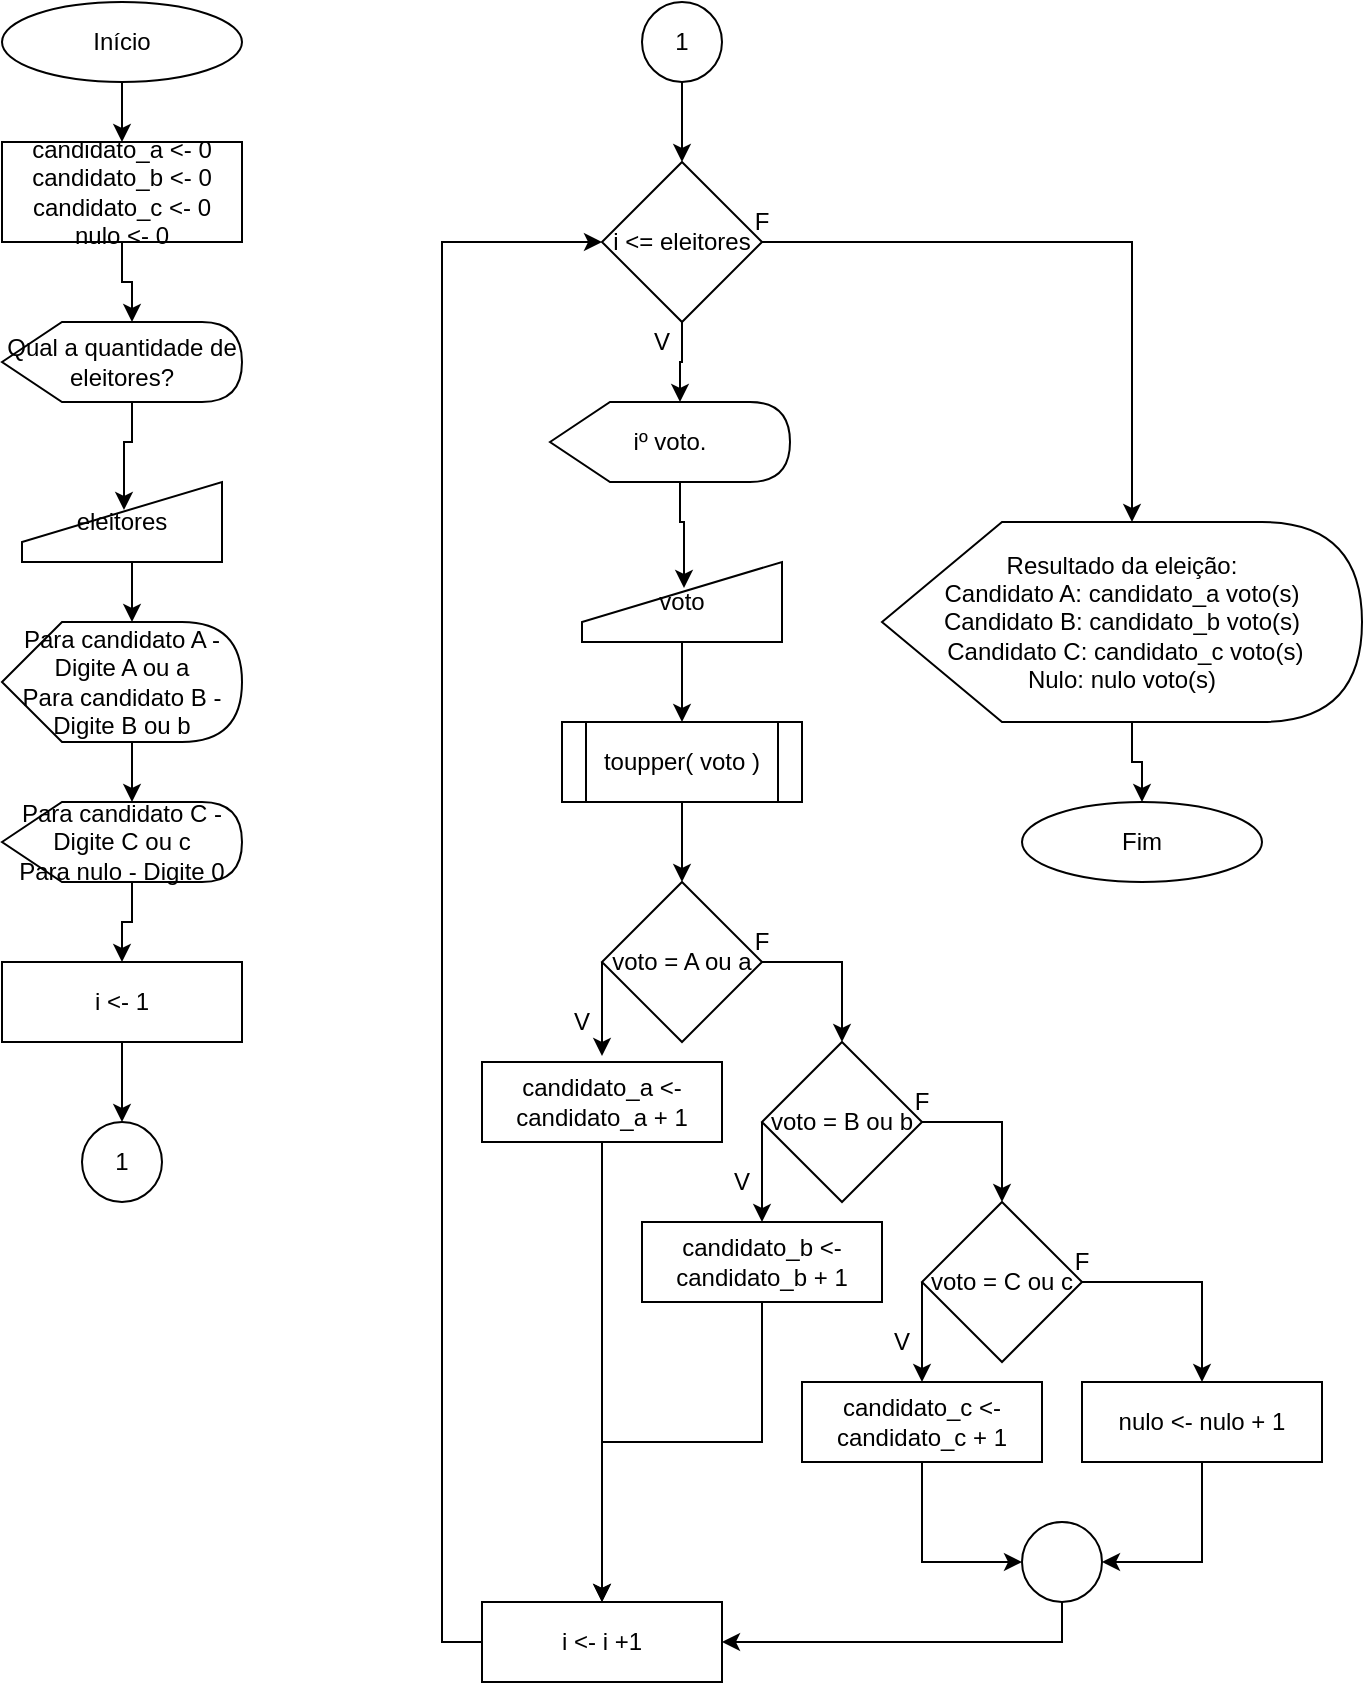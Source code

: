 <mxfile version="14.6.5" type="device"><diagram id="eR1Zb5RVLTV1uuEW3yPG" name="Page-1"><mxGraphModel dx="1108" dy="1549" grid="1" gridSize="10" guides="1" tooltips="1" connect="1" arrows="1" fold="1" page="1" pageScale="1" pageWidth="827" pageHeight="1169" math="0" shadow="0"><root><mxCell id="0"/><mxCell id="1" parent="0"/><mxCell id="ILk-ST_QnniMVwF21fKz-88" style="edgeStyle=orthogonalEdgeStyle;rounded=0;orthogonalLoop=1;jettySize=auto;html=1;exitX=0.5;exitY=1;exitDx=0;exitDy=0;entryX=0.5;entryY=0;entryDx=0;entryDy=0;" parent="1" source="NN8kFv3UxyB4Z3Qv7Q7P-1" target="ILk-ST_QnniMVwF21fKz-87" edge="1"><mxGeometry relative="1" as="geometry"/></mxCell><mxCell id="NN8kFv3UxyB4Z3Qv7Q7P-1" value="Início" style="ellipse;whiteSpace=wrap;html=1;" parent="1" vertex="1"><mxGeometry x="80" y="-400" width="120" height="40" as="geometry"/></mxCell><mxCell id="ILk-ST_QnniMVwF21fKz-4" style="edgeStyle=orthogonalEdgeStyle;rounded=0;orthogonalLoop=1;jettySize=auto;html=1;exitX=0;exitY=0;exitDx=65;exitDy=40;exitPerimeter=0;entryX=0.51;entryY=0.35;entryDx=0;entryDy=0;entryPerimeter=0;" parent="1" source="NN8kFv3UxyB4Z3Qv7Q7P-3" target="NN8kFv3UxyB4Z3Qv7Q7P-5" edge="1"><mxGeometry relative="1" as="geometry"/></mxCell><mxCell id="NN8kFv3UxyB4Z3Qv7Q7P-3" value="Qual a quantidade de eleitores?" style="shape=display;whiteSpace=wrap;html=1;" parent="1" vertex="1"><mxGeometry x="80" y="-240" width="120" height="40" as="geometry"/></mxCell><mxCell id="ILk-ST_QnniMVwF21fKz-5" style="edgeStyle=orthogonalEdgeStyle;rounded=0;orthogonalLoop=1;jettySize=auto;html=1;exitX=0.5;exitY=1;exitDx=0;exitDy=0;entryX=0;entryY=0;entryDx=65;entryDy=0;entryPerimeter=0;" parent="1" source="NN8kFv3UxyB4Z3Qv7Q7P-5" target="ILk-ST_QnniMVwF21fKz-2" edge="1"><mxGeometry relative="1" as="geometry"/></mxCell><mxCell id="NN8kFv3UxyB4Z3Qv7Q7P-5" value="eleitores" style="shape=manualInput;whiteSpace=wrap;html=1;" parent="1" vertex="1"><mxGeometry x="90" y="-160" width="100" height="40" as="geometry"/></mxCell><mxCell id="NN8kFv3UxyB4Z3Qv7Q7P-32" style="edgeStyle=orthogonalEdgeStyle;rounded=0;orthogonalLoop=1;jettySize=auto;html=1;exitX=1;exitY=0.5;exitDx=0;exitDy=0;entryX=0.5;entryY=0;entryDx=0;entryDy=0;" parent="1" edge="1"><mxGeometry relative="1" as="geometry"><mxPoint x="560" y="400" as="sourcePoint"/></mxGeometry></mxCell><mxCell id="NN8kFv3UxyB4Z3Qv7Q7P-39" style="edgeStyle=orthogonalEdgeStyle;rounded=0;orthogonalLoop=1;jettySize=auto;html=1;exitX=0;exitY=0.5;exitDx=0;exitDy=0;entryX=0;entryY=0;entryDx=40;entryDy=0;entryPerimeter=0;" parent="1" edge="1"><mxGeometry relative="1" as="geometry"><mxPoint x="480" y="400" as="sourcePoint"/></mxGeometry></mxCell><mxCell id="NN8kFv3UxyB4Z3Qv7Q7P-33" style="edgeStyle=orthogonalEdgeStyle;rounded=0;orthogonalLoop=1;jettySize=auto;html=1;exitX=1;exitY=0.5;exitDx=0;exitDy=0;" parent="1" edge="1"><mxGeometry relative="1" as="geometry"><mxPoint x="640" y="480" as="sourcePoint"/></mxGeometry></mxCell><mxCell id="NN8kFv3UxyB4Z3Qv7Q7P-38" style="edgeStyle=orthogonalEdgeStyle;rounded=0;orthogonalLoop=1;jettySize=auto;html=1;exitX=0;exitY=0.5;exitDx=0;exitDy=0;entryX=0;entryY=0;entryDx=40;entryDy=0;entryPerimeter=0;" parent="1" edge="1"><mxGeometry relative="1" as="geometry"><mxPoint x="560" y="480" as="sourcePoint"/></mxGeometry></mxCell><mxCell id="NN8kFv3UxyB4Z3Qv7Q7P-37" style="edgeStyle=orthogonalEdgeStyle;rounded=0;orthogonalLoop=1;jettySize=auto;html=1;exitX=0;exitY=0.5;exitDx=0;exitDy=0;entryX=0;entryY=0;entryDx=40;entryDy=0;entryPerimeter=0;" parent="1" edge="1"><mxGeometry relative="1" as="geometry"><mxPoint x="640" y="560" as="sourcePoint"/></mxGeometry></mxCell><mxCell id="NN8kFv3UxyB4Z3Qv7Q7P-41" style="edgeStyle=orthogonalEdgeStyle;rounded=0;orthogonalLoop=1;jettySize=auto;html=1;exitX=1;exitY=0.5;exitDx=0;exitDy=0;entryX=0;entryY=0;entryDx=40;entryDy=0;entryPerimeter=0;" parent="1" edge="1"><mxGeometry relative="1" as="geometry"><mxPoint x="720" y="560" as="sourcePoint"/></mxGeometry></mxCell><mxCell id="sSCpmMaVxi6PYTEObbiI-27" style="edgeStyle=orthogonalEdgeStyle;rounded=0;orthogonalLoop=1;jettySize=auto;html=1;exitX=1;exitY=0.5;exitDx=0;exitDy=0;entryX=0;entryY=0.5;entryDx=0;entryDy=0;" parent="1" edge="1"><mxGeometry relative="1" as="geometry"><Array as="points"><mxPoint x="220" y="600"/><mxPoint x="220" y="750"/><mxPoint x="40" y="750"/><mxPoint x="40" y="320"/></Array><mxPoint x="100" y="320" as="targetPoint"/></mxGeometry></mxCell><mxCell id="ILk-ST_QnniMVwF21fKz-35" style="edgeStyle=orthogonalEdgeStyle;rounded=0;orthogonalLoop=1;jettySize=auto;html=1;exitX=0;exitY=0;exitDx=65;exitDy=40;exitPerimeter=0;entryX=0;entryY=0;entryDx=65;entryDy=0;entryPerimeter=0;" parent="1" source="ILk-ST_QnniMVwF21fKz-2" target="ILk-ST_QnniMVwF21fKz-34" edge="1"><mxGeometry relative="1" as="geometry"/></mxCell><mxCell id="ILk-ST_QnniMVwF21fKz-2" value="Para candidato A - Digite A ou a &lt;br&gt;Para candidato B - Digite B ou b" style="shape=display;whiteSpace=wrap;html=1;" parent="1" vertex="1"><mxGeometry x="80" y="-90" width="120" height="60" as="geometry"/></mxCell><mxCell id="ILk-ST_QnniMVwF21fKz-12" value="1" style="ellipse;whiteSpace=wrap;html=1;aspect=fixed;" parent="1" vertex="1"><mxGeometry x="120" y="160" width="40" height="40" as="geometry"/></mxCell><mxCell id="ILk-ST_QnniMVwF21fKz-85" style="edgeStyle=orthogonalEdgeStyle;rounded=0;orthogonalLoop=1;jettySize=auto;html=1;exitX=0;exitY=0;exitDx=65;exitDy=40;exitPerimeter=0;entryX=0.5;entryY=0;entryDx=0;entryDy=0;" parent="1" source="ILk-ST_QnniMVwF21fKz-34" target="ILk-ST_QnniMVwF21fKz-84" edge="1"><mxGeometry relative="1" as="geometry"/></mxCell><mxCell id="ILk-ST_QnniMVwF21fKz-34" value="Para candidato C - Digite C ou c&lt;br&gt;Para nulo - Digite 0" style="shape=display;whiteSpace=wrap;html=1;" parent="1" vertex="1"><mxGeometry x="80" width="120" height="40" as="geometry"/></mxCell><mxCell id="ILk-ST_QnniMVwF21fKz-39" style="edgeStyle=orthogonalEdgeStyle;rounded=0;orthogonalLoop=1;jettySize=auto;html=1;exitX=0.5;exitY=1;exitDx=0;exitDy=0;entryX=0.5;entryY=0;entryDx=0;entryDy=0;" parent="1" source="ILk-ST_QnniMVwF21fKz-37" target="ILk-ST_QnniMVwF21fKz-38" edge="1"><mxGeometry relative="1" as="geometry"/></mxCell><mxCell id="ILk-ST_QnniMVwF21fKz-37" value="1" style="ellipse;whiteSpace=wrap;html=1;aspect=fixed;" parent="1" vertex="1"><mxGeometry x="400" y="-400" width="40" height="40" as="geometry"/></mxCell><mxCell id="ILk-ST_QnniMVwF21fKz-41" style="edgeStyle=orthogonalEdgeStyle;rounded=0;orthogonalLoop=1;jettySize=auto;html=1;exitX=0.5;exitY=1;exitDx=0;exitDy=0;entryX=0;entryY=0;entryDx=65;entryDy=0;entryPerimeter=0;" parent="1" source="ILk-ST_QnniMVwF21fKz-38" target="ILk-ST_QnniMVwF21fKz-40" edge="1"><mxGeometry relative="1" as="geometry"/></mxCell><mxCell id="ILk-ST_QnniMVwF21fKz-81" style="edgeStyle=orthogonalEdgeStyle;rounded=0;orthogonalLoop=1;jettySize=auto;html=1;exitX=1;exitY=0.5;exitDx=0;exitDy=0;entryX=0;entryY=0;entryDx=125;entryDy=0;entryPerimeter=0;" parent="1" source="ILk-ST_QnniMVwF21fKz-38" target="ILk-ST_QnniMVwF21fKz-78" edge="1"><mxGeometry relative="1" as="geometry"/></mxCell><mxCell id="ILk-ST_QnniMVwF21fKz-38" value="i &amp;lt;= eleitores" style="rhombus;whiteSpace=wrap;html=1;" parent="1" vertex="1"><mxGeometry x="380" y="-320" width="80" height="80" as="geometry"/></mxCell><mxCell id="ILk-ST_QnniMVwF21fKz-45" style="edgeStyle=orthogonalEdgeStyle;rounded=0;orthogonalLoop=1;jettySize=auto;html=1;exitX=0;exitY=0;exitDx=65;exitDy=40;exitPerimeter=0;entryX=0.51;entryY=0.325;entryDx=0;entryDy=0;entryPerimeter=0;" parent="1" source="ILk-ST_QnniMVwF21fKz-40" target="ILk-ST_QnniMVwF21fKz-42" edge="1"><mxGeometry relative="1" as="geometry"/></mxCell><mxCell id="ILk-ST_QnniMVwF21fKz-40" value="iº voto." style="shape=display;whiteSpace=wrap;html=1;" parent="1" vertex="1"><mxGeometry x="354" y="-200" width="120" height="40" as="geometry"/></mxCell><mxCell id="W9XGq4ZpZ86Sj935mL_d-2" style="edgeStyle=orthogonalEdgeStyle;rounded=0;orthogonalLoop=1;jettySize=auto;html=1;exitX=0.5;exitY=1;exitDx=0;exitDy=0;entryX=0.5;entryY=0;entryDx=0;entryDy=0;" parent="1" source="ILk-ST_QnniMVwF21fKz-42" target="W9XGq4ZpZ86Sj935mL_d-1" edge="1"><mxGeometry relative="1" as="geometry"/></mxCell><mxCell id="ILk-ST_QnniMVwF21fKz-42" value="voto" style="shape=manualInput;whiteSpace=wrap;html=1;" parent="1" vertex="1"><mxGeometry x="370" y="-120" width="100" height="40" as="geometry"/></mxCell><mxCell id="ILk-ST_QnniMVwF21fKz-46" value="V" style="text;html=1;strokeColor=none;fillColor=none;align=center;verticalAlign=middle;whiteSpace=wrap;rounded=0;" parent="1" vertex="1"><mxGeometry x="390" y="-240" width="40" height="20" as="geometry"/></mxCell><mxCell id="ILk-ST_QnniMVwF21fKz-56" style="edgeStyle=orthogonalEdgeStyle;rounded=0;orthogonalLoop=1;jettySize=auto;html=1;exitX=0;exitY=0.5;exitDx=0;exitDy=0;" parent="1" source="ILk-ST_QnniMVwF21fKz-47" edge="1"><mxGeometry relative="1" as="geometry"><mxPoint x="380" y="127" as="targetPoint"/><Array as="points"><mxPoint x="380" y="127"/></Array></mxGeometry></mxCell><mxCell id="ILk-ST_QnniMVwF21fKz-64" style="edgeStyle=orthogonalEdgeStyle;rounded=0;orthogonalLoop=1;jettySize=auto;html=1;exitX=1;exitY=0.5;exitDx=0;exitDy=0;entryX=0.5;entryY=0;entryDx=0;entryDy=0;" parent="1" source="ILk-ST_QnniMVwF21fKz-47" target="ILk-ST_QnniMVwF21fKz-49" edge="1"><mxGeometry relative="1" as="geometry"/></mxCell><mxCell id="ILk-ST_QnniMVwF21fKz-47" value="voto = A ou a" style="rhombus;whiteSpace=wrap;html=1;" parent="1" vertex="1"><mxGeometry x="380" y="40" width="80" height="80" as="geometry"/></mxCell><mxCell id="ILk-ST_QnniMVwF21fKz-57" style="edgeStyle=orthogonalEdgeStyle;rounded=0;orthogonalLoop=1;jettySize=auto;html=1;exitX=0;exitY=0.5;exitDx=0;exitDy=0;entryX=0.5;entryY=0;entryDx=0;entryDy=0;" parent="1" source="ILk-ST_QnniMVwF21fKz-49" target="ILk-ST_QnniMVwF21fKz-53" edge="1"><mxGeometry relative="1" as="geometry"><Array as="points"><mxPoint x="460" y="190"/><mxPoint x="460" y="190"/></Array></mxGeometry></mxCell><mxCell id="ILk-ST_QnniMVwF21fKz-65" style="edgeStyle=orthogonalEdgeStyle;rounded=0;orthogonalLoop=1;jettySize=auto;html=1;exitX=1;exitY=0.5;exitDx=0;exitDy=0;entryX=0.5;entryY=0;entryDx=0;entryDy=0;" parent="1" source="ILk-ST_QnniMVwF21fKz-49" target="ILk-ST_QnniMVwF21fKz-51" edge="1"><mxGeometry relative="1" as="geometry"/></mxCell><mxCell id="ILk-ST_QnniMVwF21fKz-49" value="voto = B ou b" style="rhombus;whiteSpace=wrap;html=1;" parent="1" vertex="1"><mxGeometry x="460" y="120" width="80" height="80" as="geometry"/></mxCell><mxCell id="ILk-ST_QnniMVwF21fKz-58" style="edgeStyle=orthogonalEdgeStyle;rounded=0;orthogonalLoop=1;jettySize=auto;html=1;exitX=0;exitY=0.5;exitDx=0;exitDy=0;entryX=0.5;entryY=0;entryDx=0;entryDy=0;" parent="1" source="ILk-ST_QnniMVwF21fKz-51" target="ILk-ST_QnniMVwF21fKz-54" edge="1"><mxGeometry relative="1" as="geometry"><Array as="points"><mxPoint x="540" y="270"/><mxPoint x="540" y="270"/></Array></mxGeometry></mxCell><mxCell id="ILk-ST_QnniMVwF21fKz-76" style="edgeStyle=orthogonalEdgeStyle;rounded=0;orthogonalLoop=1;jettySize=auto;html=1;exitX=1;exitY=0.5;exitDx=0;exitDy=0;entryX=0.5;entryY=0;entryDx=0;entryDy=0;" parent="1" source="ILk-ST_QnniMVwF21fKz-51" target="ILk-ST_QnniMVwF21fKz-55" edge="1"><mxGeometry relative="1" as="geometry"/></mxCell><mxCell id="ILk-ST_QnniMVwF21fKz-51" value="voto = C ou c" style="rhombus;whiteSpace=wrap;html=1;" parent="1" vertex="1"><mxGeometry x="540" y="200" width="80" height="80" as="geometry"/></mxCell><mxCell id="dtmGNpOmzZJkMUImjFyX-8" style="edgeStyle=orthogonalEdgeStyle;rounded=0;orthogonalLoop=1;jettySize=auto;html=1;exitX=0.5;exitY=1;exitDx=0;exitDy=0;entryX=0.5;entryY=0;entryDx=0;entryDy=0;" parent="1" source="ILk-ST_QnniMVwF21fKz-52" target="dtmGNpOmzZJkMUImjFyX-1" edge="1"><mxGeometry relative="1" as="geometry"/></mxCell><mxCell id="ILk-ST_QnniMVwF21fKz-52" value="candidato_a &amp;lt;- candidato_a + 1" style="rounded=0;whiteSpace=wrap;html=1;" parent="1" vertex="1"><mxGeometry x="320" y="130" width="120" height="40" as="geometry"/></mxCell><mxCell id="dtmGNpOmzZJkMUImjFyX-7" style="edgeStyle=orthogonalEdgeStyle;rounded=0;orthogonalLoop=1;jettySize=auto;html=1;exitX=0.5;exitY=1;exitDx=0;exitDy=0;entryX=0.5;entryY=0;entryDx=0;entryDy=0;" parent="1" source="ILk-ST_QnniMVwF21fKz-53" target="dtmGNpOmzZJkMUImjFyX-1" edge="1"><mxGeometry relative="1" as="geometry"><Array as="points"><mxPoint x="460" y="320"/><mxPoint x="380" y="320"/></Array></mxGeometry></mxCell><mxCell id="ILk-ST_QnniMVwF21fKz-53" value="candidato_b &amp;lt;- candidato_b + 1" style="rounded=0;whiteSpace=wrap;html=1;" parent="1" vertex="1"><mxGeometry x="400" y="210" width="120" height="40" as="geometry"/></mxCell><mxCell id="dtmGNpOmzZJkMUImjFyX-5" style="edgeStyle=orthogonalEdgeStyle;rounded=0;orthogonalLoop=1;jettySize=auto;html=1;exitX=0.5;exitY=1;exitDx=0;exitDy=0;entryX=0;entryY=0.5;entryDx=0;entryDy=0;" parent="1" source="ILk-ST_QnniMVwF21fKz-54" target="dtmGNpOmzZJkMUImjFyX-3" edge="1"><mxGeometry relative="1" as="geometry"/></mxCell><mxCell id="ILk-ST_QnniMVwF21fKz-54" value="candidato_c &amp;lt;- candidato_c + 1" style="rounded=0;whiteSpace=wrap;html=1;" parent="1" vertex="1"><mxGeometry x="480" y="290" width="120" height="40" as="geometry"/></mxCell><mxCell id="dtmGNpOmzZJkMUImjFyX-4" style="edgeStyle=orthogonalEdgeStyle;rounded=0;orthogonalLoop=1;jettySize=auto;html=1;exitX=0.5;exitY=1;exitDx=0;exitDy=0;entryX=1;entryY=0.5;entryDx=0;entryDy=0;" parent="1" source="ILk-ST_QnniMVwF21fKz-55" target="dtmGNpOmzZJkMUImjFyX-3" edge="1"><mxGeometry relative="1" as="geometry"/></mxCell><mxCell id="ILk-ST_QnniMVwF21fKz-55" value="nulo &amp;lt;- nulo + 1" style="rounded=0;whiteSpace=wrap;html=1;" parent="1" vertex="1"><mxGeometry x="620" y="290" width="120" height="40" as="geometry"/></mxCell><mxCell id="ILk-ST_QnniMVwF21fKz-60" value="V" style="text;html=1;strokeColor=none;fillColor=none;align=center;verticalAlign=middle;whiteSpace=wrap;rounded=0;" parent="1" vertex="1"><mxGeometry x="350" y="100" width="40" height="20" as="geometry"/></mxCell><mxCell id="ILk-ST_QnniMVwF21fKz-61" value="V" style="text;html=1;strokeColor=none;fillColor=none;align=center;verticalAlign=middle;whiteSpace=wrap;rounded=0;" parent="1" vertex="1"><mxGeometry x="430" y="180" width="40" height="20" as="geometry"/></mxCell><mxCell id="ILk-ST_QnniMVwF21fKz-62" value="V" style="text;html=1;strokeColor=none;fillColor=none;align=center;verticalAlign=middle;whiteSpace=wrap;rounded=0;" parent="1" vertex="1"><mxGeometry x="510" y="260" width="40" height="20" as="geometry"/></mxCell><mxCell id="ILk-ST_QnniMVwF21fKz-67" value="F" style="text;html=1;strokeColor=none;fillColor=none;align=center;verticalAlign=middle;whiteSpace=wrap;rounded=0;" parent="1" vertex="1"><mxGeometry x="440" y="60" width="40" height="20" as="geometry"/></mxCell><mxCell id="ILk-ST_QnniMVwF21fKz-68" value="F" style="text;html=1;strokeColor=none;fillColor=none;align=center;verticalAlign=middle;whiteSpace=wrap;rounded=0;" parent="1" vertex="1"><mxGeometry x="520" y="140" width="40" height="20" as="geometry"/></mxCell><mxCell id="ILk-ST_QnniMVwF21fKz-69" value="F" style="text;html=1;strokeColor=none;fillColor=none;align=center;verticalAlign=middle;whiteSpace=wrap;rounded=0;" parent="1" vertex="1"><mxGeometry x="600" y="220" width="40" height="20" as="geometry"/></mxCell><mxCell id="ILk-ST_QnniMVwF21fKz-77" value="F" style="text;html=1;strokeColor=none;fillColor=none;align=center;verticalAlign=middle;whiteSpace=wrap;rounded=0;" parent="1" vertex="1"><mxGeometry x="440" y="-300" width="40" height="20" as="geometry"/></mxCell><mxCell id="ILk-ST_QnniMVwF21fKz-83" style="edgeStyle=orthogonalEdgeStyle;rounded=0;orthogonalLoop=1;jettySize=auto;html=1;exitX=0;exitY=0;exitDx=125;exitDy=100;exitPerimeter=0;entryX=0.5;entryY=0;entryDx=0;entryDy=0;" parent="1" source="ILk-ST_QnniMVwF21fKz-78" target="ILk-ST_QnniMVwF21fKz-82" edge="1"><mxGeometry relative="1" as="geometry"/></mxCell><mxCell id="ILk-ST_QnniMVwF21fKz-78" value="Resultado da eleição:&lt;br&gt;Candidato A: candidato_a&amp;nbsp;voto(s) &lt;br&gt;Candidato B: candidato_b&amp;nbsp;voto(s)&lt;br&gt;&amp;nbsp;Candidato C: candidato_c&amp;nbsp;voto(s) &lt;br&gt;Nulo: nulo voto(s)" style="shape=display;whiteSpace=wrap;html=1;" parent="1" vertex="1"><mxGeometry x="520" y="-140" width="240" height="100" as="geometry"/></mxCell><mxCell id="ILk-ST_QnniMVwF21fKz-82" value="Fim" style="ellipse;whiteSpace=wrap;html=1;" parent="1" vertex="1"><mxGeometry x="590" width="120" height="40" as="geometry"/></mxCell><mxCell id="ILk-ST_QnniMVwF21fKz-86" style="edgeStyle=orthogonalEdgeStyle;rounded=0;orthogonalLoop=1;jettySize=auto;html=1;exitX=0.5;exitY=1;exitDx=0;exitDy=0;" parent="1" source="ILk-ST_QnniMVwF21fKz-84" target="ILk-ST_QnniMVwF21fKz-12" edge="1"><mxGeometry relative="1" as="geometry"/></mxCell><mxCell id="ILk-ST_QnniMVwF21fKz-84" value="i &amp;lt;- 1" style="rounded=0;whiteSpace=wrap;html=1;" parent="1" vertex="1"><mxGeometry x="80" y="80" width="120" height="40" as="geometry"/></mxCell><mxCell id="ILk-ST_QnniMVwF21fKz-89" style="edgeStyle=orthogonalEdgeStyle;rounded=0;orthogonalLoop=1;jettySize=auto;html=1;exitX=0.5;exitY=1;exitDx=0;exitDy=0;entryX=0;entryY=0;entryDx=65;entryDy=0;entryPerimeter=0;" parent="1" source="ILk-ST_QnniMVwF21fKz-87" target="NN8kFv3UxyB4Z3Qv7Q7P-3" edge="1"><mxGeometry relative="1" as="geometry"/></mxCell><mxCell id="ILk-ST_QnniMVwF21fKz-87" value="candidato_a &amp;lt;- 0&lt;br&gt;candidato_b &amp;lt;- 0&lt;br&gt;candidato_c &amp;lt;- 0&lt;br&gt;nulo &amp;lt;- 0" style="rounded=0;whiteSpace=wrap;html=1;" parent="1" vertex="1"><mxGeometry x="80" y="-330" width="120" height="50" as="geometry"/></mxCell><mxCell id="dtmGNpOmzZJkMUImjFyX-9" style="edgeStyle=orthogonalEdgeStyle;rounded=0;orthogonalLoop=1;jettySize=auto;html=1;exitX=0;exitY=0.5;exitDx=0;exitDy=0;entryX=0;entryY=0.5;entryDx=0;entryDy=0;" parent="1" source="dtmGNpOmzZJkMUImjFyX-1" target="ILk-ST_QnniMVwF21fKz-38" edge="1"><mxGeometry relative="1" as="geometry"/></mxCell><mxCell id="dtmGNpOmzZJkMUImjFyX-1" value="i &amp;lt;- i +1" style="rounded=0;whiteSpace=wrap;html=1;" parent="1" vertex="1"><mxGeometry x="320" y="400" width="120" height="40" as="geometry"/></mxCell><mxCell id="dtmGNpOmzZJkMUImjFyX-6" style="edgeStyle=orthogonalEdgeStyle;rounded=0;orthogonalLoop=1;jettySize=auto;html=1;exitX=0.5;exitY=1;exitDx=0;exitDy=0;entryX=1;entryY=0.5;entryDx=0;entryDy=0;" parent="1" source="dtmGNpOmzZJkMUImjFyX-3" target="dtmGNpOmzZJkMUImjFyX-1" edge="1"><mxGeometry relative="1" as="geometry"/></mxCell><mxCell id="dtmGNpOmzZJkMUImjFyX-3" value="" style="ellipse;whiteSpace=wrap;html=1;aspect=fixed;" parent="1" vertex="1"><mxGeometry x="590" y="360" width="40" height="40" as="geometry"/></mxCell><mxCell id="W9XGq4ZpZ86Sj935mL_d-3" style="edgeStyle=orthogonalEdgeStyle;rounded=0;orthogonalLoop=1;jettySize=auto;html=1;exitX=0.5;exitY=1;exitDx=0;exitDy=0;entryX=0.5;entryY=0;entryDx=0;entryDy=0;" parent="1" source="W9XGq4ZpZ86Sj935mL_d-1" target="ILk-ST_QnniMVwF21fKz-47" edge="1"><mxGeometry relative="1" as="geometry"/></mxCell><mxCell id="W9XGq4ZpZ86Sj935mL_d-1" value="toupper( voto )" style="shape=process;whiteSpace=wrap;html=1;backgroundOutline=1;" parent="1" vertex="1"><mxGeometry x="360" y="-40" width="120" height="40" as="geometry"/></mxCell></root></mxGraphModel></diagram></mxfile>